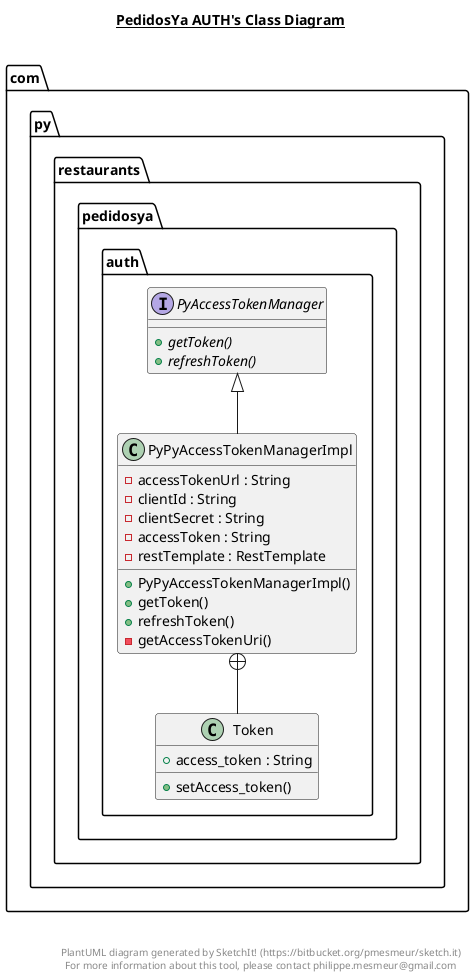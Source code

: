 @startuml

title __PedidosYa AUTH's Class Diagram__\n

  package com.py.restaurants {
    package com.py.restaurants.pedidosya.auth {
      interface PyAccessTokenManager {
          {abstract} + getToken()
          {abstract} + refreshToken()
      }
    }
  }
  

  package com.py.restaurants {
    package com.py.restaurants.pedidosya.auth {
      class PyPyAccessTokenManagerImpl {
          - accessTokenUrl : String
          - clientId : String
          - clientSecret : String
          - accessToken : String
          - restTemplate : RestTemplate
          + PyPyAccessTokenManagerImpl()
          + getToken()
          + refreshToken()
          - getAccessTokenUri()
      }
    }
  }
  

  package com.py.restaurants {
    package com.py.restaurants.pedidosya.auth {
      class Token {
          + access_token : String
          + setAccess_token()
      }
    }
  }
  

  PyPyAccessTokenManagerImpl -up-|> PyAccessTokenManager
  PyPyAccessTokenManagerImpl +-down- Token


right footer


PlantUML diagram generated by SketchIt! (https://bitbucket.org/pmesmeur/sketch.it)
For more information about this tool, please contact philippe.mesmeur@gmail.com
endfooter

@enduml
